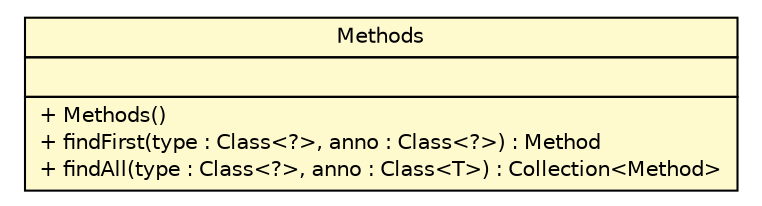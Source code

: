#!/usr/local/bin/dot
#
# Class diagram 
# Generated by UMLGraph version R5_6 (http://www.umlgraph.org/)
#

digraph G {
	edge [fontname="Helvetica",fontsize=10,labelfontname="Helvetica",labelfontsize=10];
	node [fontname="Helvetica",fontsize=10,shape=plaintext];
	nodesep=0.25;
	ranksep=0.5;
	// sorcer.util.reflect.Methods
	c327333 [label=<<table title="sorcer.util.reflect.Methods" border="0" cellborder="1" cellspacing="0" cellpadding="2" port="p" bgcolor="lemonChiffon" href="./Methods.html">
		<tr><td><table border="0" cellspacing="0" cellpadding="1">
<tr><td align="center" balign="center"> Methods </td></tr>
		</table></td></tr>
		<tr><td><table border="0" cellspacing="0" cellpadding="1">
<tr><td align="left" balign="left">  </td></tr>
		</table></td></tr>
		<tr><td><table border="0" cellspacing="0" cellpadding="1">
<tr><td align="left" balign="left"> + Methods() </td></tr>
<tr><td align="left" balign="left"> + findFirst(type : Class&lt;?&gt;, anno : Class&lt;?&gt;) : Method </td></tr>
<tr><td align="left" balign="left"> + findAll(type : Class&lt;?&gt;, anno : Class&lt;T&gt;) : Collection&lt;Method&gt; </td></tr>
		</table></td></tr>
		</table>>, URL="./Methods.html", fontname="Helvetica", fontcolor="black", fontsize=10.0];
}

